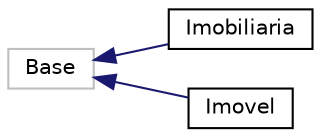 digraph "Graphical Class Hierarchy"
{
 // LATEX_PDF_SIZE
  edge [fontname="Helvetica",fontsize="10",labelfontname="Helvetica",labelfontsize="10"];
  node [fontname="Helvetica",fontsize="10",shape=record];
  rankdir="LR";
  Node3 [label="Base",height=0.2,width=0.4,color="grey75", fillcolor="white", style="filled",tooltip=" "];
  Node3 -> Node0 [dir="back",color="midnightblue",fontsize="10",style="solid",fontname="Helvetica"];
  Node0 [label="Imobiliaria",height=0.2,width=0.4,color="black", fillcolor="white", style="filled",URL="$classmodelos_1_1Imobiliaria.html",tooltip=" "];
  Node3 -> Node5 [dir="back",color="midnightblue",fontsize="10",style="solid",fontname="Helvetica"];
  Node5 [label="Imovel",height=0.2,width=0.4,color="black", fillcolor="white", style="filled",URL="$classmodelos_1_1Imovel.html",tooltip=" "];
}
